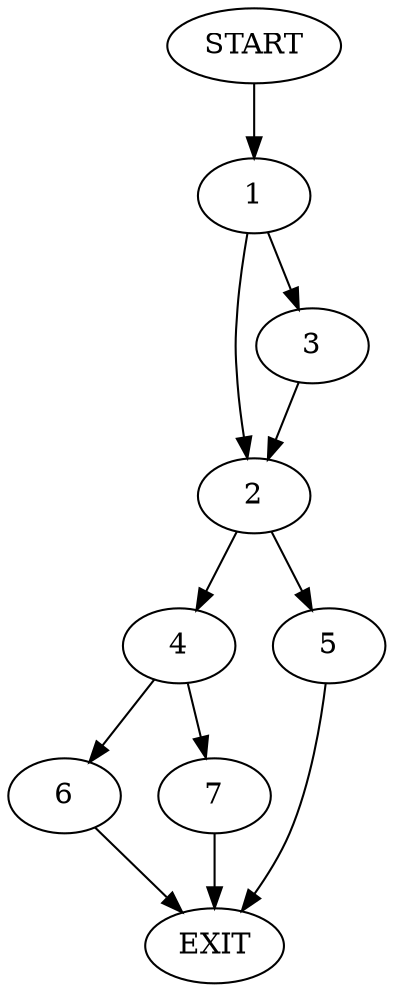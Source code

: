 digraph {
0 [label="START"]
8 [label="EXIT"]
0 -> 1
1 -> 2
1 -> 3
3 -> 2
2 -> 4
2 -> 5
5 -> 8
4 -> 6
4 -> 7
7 -> 8
6 -> 8
}
